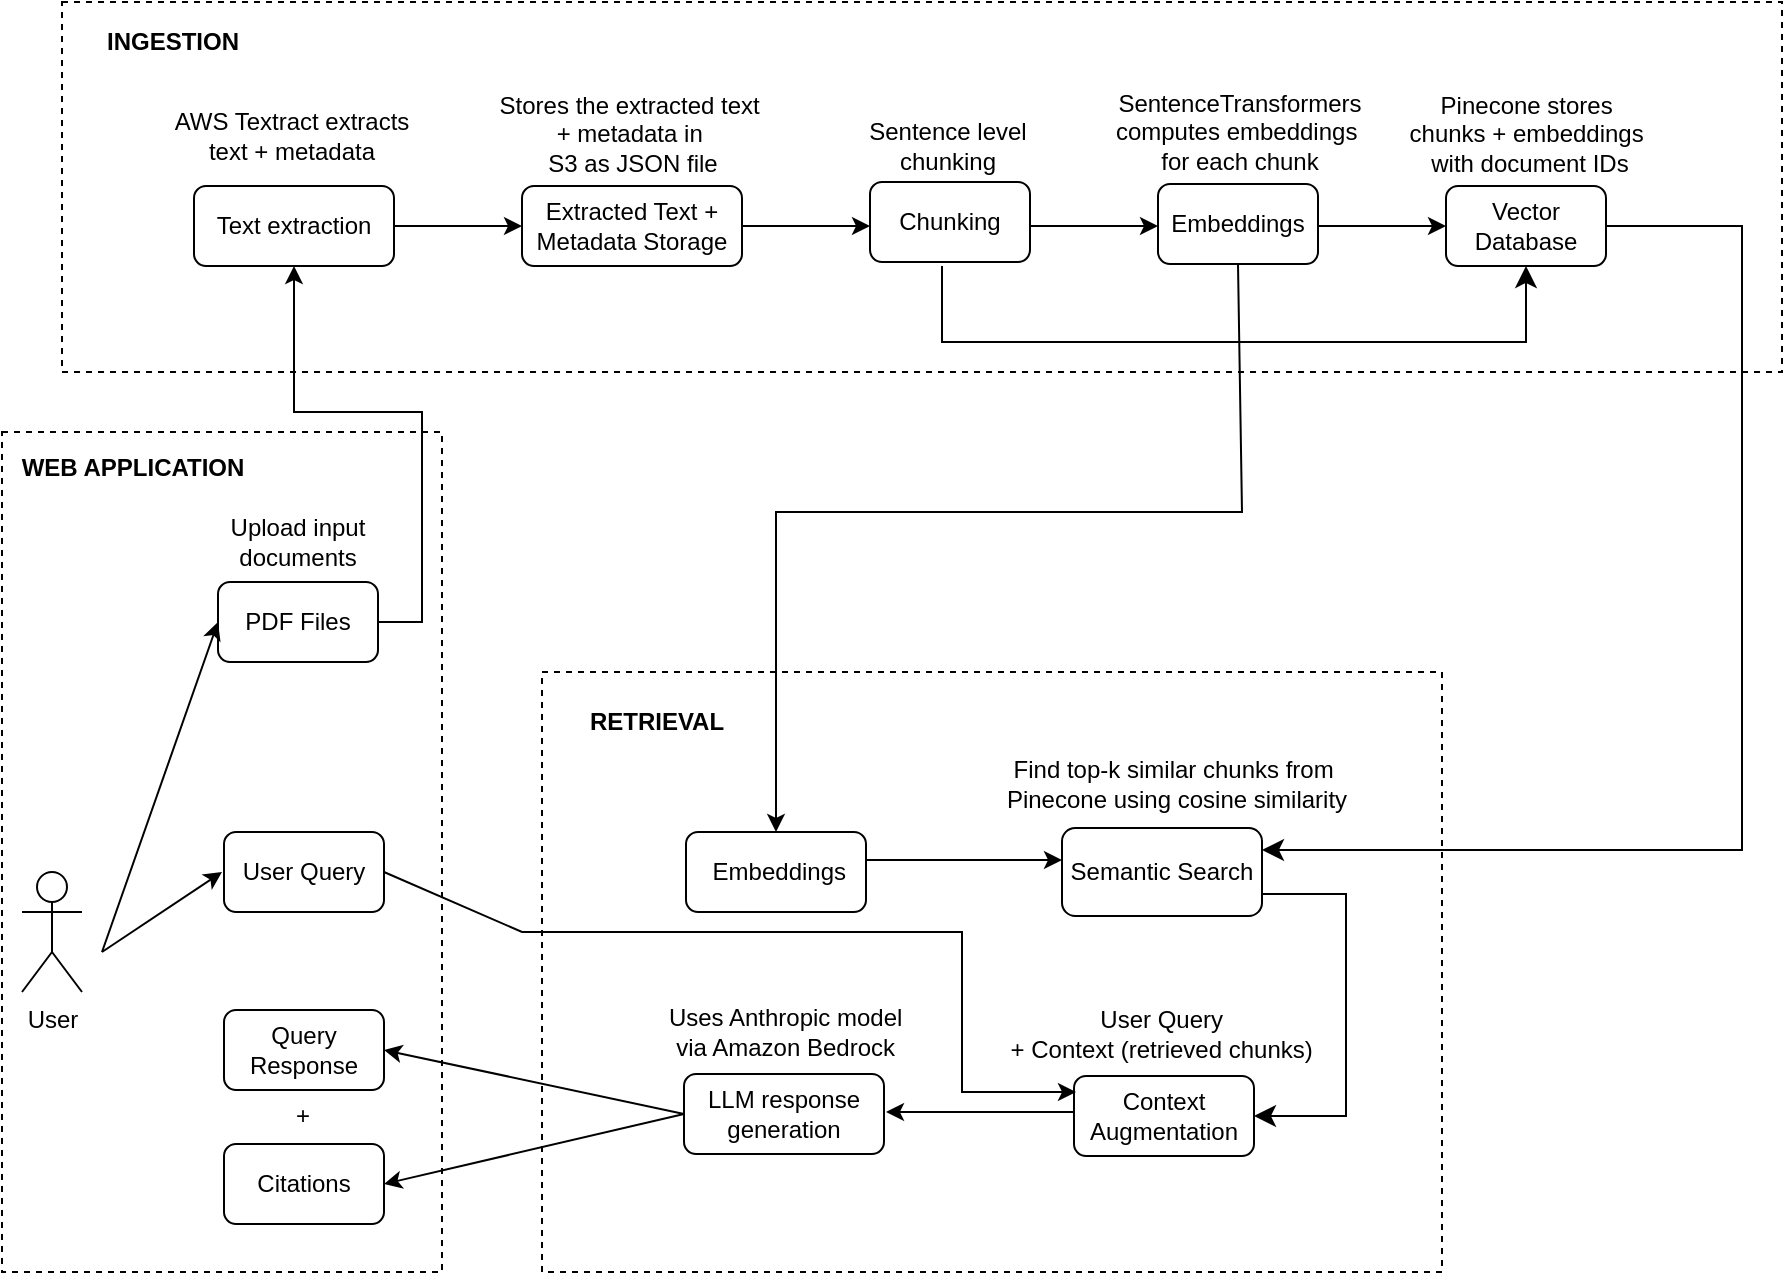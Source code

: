 <mxfile version="27.0.5">
  <diagram name="Page-1" id="Ay99n7SPMmP9bPRBl8rm">
    <mxGraphModel dx="801" dy="844" grid="1" gridSize="10" guides="0" tooltips="1" connect="1" arrows="1" fold="1" page="0" pageScale="1" pageWidth="827" pageHeight="1169" background="none" math="0" shadow="0">
      <root>
        <mxCell id="0" />
        <mxCell id="1" parent="0" />
        <mxCell id="gv8ZjK5tmR7pMZCCxNFa-6" value="User Query" style="rounded=1;whiteSpace=wrap;html=1;" parent="1" vertex="1">
          <mxGeometry x="251" y="360" width="80" height="40" as="geometry" />
        </mxCell>
        <mxCell id="gv8ZjK5tmR7pMZCCxNFa-7" value="Query Response" style="rounded=1;whiteSpace=wrap;html=1;" parent="1" vertex="1">
          <mxGeometry x="251" y="449" width="80" height="40" as="geometry" />
        </mxCell>
        <mxCell id="gv8ZjK5tmR7pMZCCxNFa-8" value="LLM response generation" style="rounded=1;whiteSpace=wrap;html=1;" parent="1" vertex="1">
          <mxGeometry x="481" y="481" width="100" height="40" as="geometry" />
        </mxCell>
        <mxCell id="gv8ZjK5tmR7pMZCCxNFa-9" value="Citations" style="rounded=1;whiteSpace=wrap;html=1;" parent="1" vertex="1">
          <mxGeometry x="251" y="516" width="80" height="40" as="geometry" />
        </mxCell>
        <mxCell id="gv8ZjK5tmR7pMZCCxNFa-10" value="PDF Files" style="rounded=1;whiteSpace=wrap;html=1;" parent="1" vertex="1">
          <mxGeometry x="248" y="235" width="80" height="40" as="geometry" />
        </mxCell>
        <mxCell id="gv8ZjK5tmR7pMZCCxNFa-11" value="Text extraction" style="rounded=1;whiteSpace=wrap;html=1;" parent="1" vertex="1">
          <mxGeometry x="236" y="37" width="100" height="40" as="geometry" />
        </mxCell>
        <mxCell id="gv8ZjK5tmR7pMZCCxNFa-13" value="AWS Textract&amp;nbsp;&lt;span style=&quot;background-color: transparent; color: light-dark(rgb(0, 0, 0), rgb(255, 255, 255));&quot;&gt;extracts text + metadata&lt;/span&gt;" style="text;html=1;align=center;verticalAlign=middle;whiteSpace=wrap;rounded=0;" parent="1" vertex="1">
          <mxGeometry x="225" y="-3" width="120" height="30" as="geometry" />
        </mxCell>
        <mxCell id="gv8ZjK5tmR7pMZCCxNFa-14" value="Upload input documents" style="text;html=1;align=center;verticalAlign=middle;whiteSpace=wrap;rounded=0;" parent="1" vertex="1">
          <mxGeometry x="228" y="200" width="120" height="30" as="geometry" />
        </mxCell>
        <mxCell id="gv8ZjK5tmR7pMZCCxNFa-15" value="Sentence level chunking" style="text;html=1;align=center;verticalAlign=middle;whiteSpace=wrap;rounded=0;" parent="1" vertex="1">
          <mxGeometry x="553" y="2" width="120" height="30" as="geometry" />
        </mxCell>
        <mxCell id="gv8ZjK5tmR7pMZCCxNFa-16" value="Chunking" style="rounded=1;whiteSpace=wrap;html=1;" parent="1" vertex="1">
          <mxGeometry x="574" y="35" width="80" height="40" as="geometry" />
        </mxCell>
        <mxCell id="gv8ZjK5tmR7pMZCCxNFa-17" value="Embeddings" style="rounded=1;whiteSpace=wrap;html=1;" parent="1" vertex="1">
          <mxGeometry x="718" y="36" width="80" height="40" as="geometry" />
        </mxCell>
        <mxCell id="gv8ZjK5tmR7pMZCCxNFa-18" value="SentenceTransformers computes embeddings&amp;nbsp;&lt;div&gt;for each chunk&lt;/div&gt;" style="text;html=1;align=center;verticalAlign=middle;whiteSpace=wrap;rounded=0;" parent="1" vertex="1">
          <mxGeometry x="678" y="-16" width="162" height="52" as="geometry" />
        </mxCell>
        <mxCell id="gv8ZjK5tmR7pMZCCxNFa-19" value="Vector Database" style="rounded=1;whiteSpace=wrap;html=1;" parent="1" vertex="1">
          <mxGeometry x="862" y="37" width="80" height="40" as="geometry" />
        </mxCell>
        <mxCell id="gv8ZjK5tmR7pMZCCxNFa-20" value="Pinecone stores&amp;nbsp;&lt;div&gt;chunks + embeddings&amp;nbsp;&lt;/div&gt;&lt;div&gt;with document IDs&lt;/div&gt;" style="text;html=1;align=center;verticalAlign=middle;whiteSpace=wrap;rounded=0;" parent="1" vertex="1">
          <mxGeometry x="828" y="-15" width="152" height="52" as="geometry" />
        </mxCell>
        <mxCell id="gv8ZjK5tmR7pMZCCxNFa-22" value="Uses Anthropic model&amp;nbsp;&lt;div&gt;via Amazon Bedrock&amp;nbsp;&lt;/div&gt;" style="text;html=1;align=center;verticalAlign=middle;resizable=0;points=[];autosize=1;strokeColor=none;fillColor=none;" parent="1" vertex="1">
          <mxGeometry x="463" y="440" width="140" height="40" as="geometry" />
        </mxCell>
        <mxCell id="gv8ZjK5tmR7pMZCCxNFa-23" value="&amp;nbsp;Embeddings" style="rounded=1;whiteSpace=wrap;html=1;" parent="1" vertex="1">
          <mxGeometry x="482" y="360" width="90" height="40" as="geometry" />
        </mxCell>
        <mxCell id="gv8ZjK5tmR7pMZCCxNFa-24" value="Semantic Search" style="rounded=1;whiteSpace=wrap;html=1;" parent="1" vertex="1">
          <mxGeometry x="670" y="358" width="100" height="44" as="geometry" />
        </mxCell>
        <mxCell id="gv8ZjK5tmR7pMZCCxNFa-26" value="Find top-k similar chunks from&amp;nbsp;&lt;div&gt;Pinecone&lt;span style=&quot;background-color: transparent; color: light-dark(rgb(0, 0, 0), rgb(255, 255, 255));&quot;&gt;&amp;nbsp;using cosine similarity&lt;/span&gt;&lt;/div&gt;" style="text;html=1;align=center;verticalAlign=middle;resizable=0;points=[];autosize=1;strokeColor=none;fillColor=none;" parent="1" vertex="1">
          <mxGeometry x="632" y="316" width="190" height="40" as="geometry" />
        </mxCell>
        <mxCell id="gv8ZjK5tmR7pMZCCxNFa-27" value="Context Augmentation" style="rounded=1;whiteSpace=wrap;html=1;" parent="1" vertex="1">
          <mxGeometry x="676" y="482" width="90" height="40" as="geometry" />
        </mxCell>
        <mxCell id="gv8ZjK5tmR7pMZCCxNFa-28" value="User Query&amp;nbsp;&lt;div&gt;+ Context (retrieved chunks)&amp;nbsp;&lt;/div&gt;" style="text;html=1;align=center;verticalAlign=middle;resizable=0;points=[];autosize=1;strokeColor=none;fillColor=none;" parent="1" vertex="1">
          <mxGeometry x="631" y="441" width="180" height="40" as="geometry" />
        </mxCell>
        <mxCell id="gv8ZjK5tmR7pMZCCxNFa-32" value="User" style="shape=umlActor;verticalLabelPosition=bottom;verticalAlign=top;html=1;outlineConnect=0;" parent="1" vertex="1">
          <mxGeometry x="150" y="380" width="30" height="60" as="geometry" />
        </mxCell>
        <mxCell id="gv8ZjK5tmR7pMZCCxNFa-35" value="Extracted Text + Metadata Storage" style="rounded=1;whiteSpace=wrap;html=1;" parent="1" vertex="1">
          <mxGeometry x="400" y="37" width="110" height="40" as="geometry" />
        </mxCell>
        <mxCell id="gv8ZjK5tmR7pMZCCxNFa-36" value="Stores the extracted&amp;nbsp;&lt;span style=&quot;background-color: transparent; color: light-dark(rgb(0, 0, 0), rgb(255, 255, 255));&quot;&gt;text&amp;nbsp;&lt;/span&gt;&lt;div&gt;&lt;span style=&quot;background-color: transparent; color: light-dark(rgb(0, 0, 0), rgb(255, 255, 255));&quot;&gt;+ metadata in&amp;nbsp;&lt;/span&gt;&lt;div&gt;&lt;div&gt;S3 as JSON file&lt;/div&gt;&lt;/div&gt;&lt;/div&gt;" style="text;html=1;align=center;verticalAlign=middle;resizable=0;points=[];autosize=1;strokeColor=none;fillColor=none;" parent="1" vertex="1">
          <mxGeometry x="375" y="-19" width="160" height="60" as="geometry" />
        </mxCell>
        <mxCell id="gv8ZjK5tmR7pMZCCxNFa-39" value="" style="rounded=0;whiteSpace=wrap;html=1;fillColor=none;dashed=1;" parent="1" vertex="1">
          <mxGeometry x="140" y="160" width="220" height="420" as="geometry" />
        </mxCell>
        <mxCell id="gv8ZjK5tmR7pMZCCxNFa-41" value="" style="endArrow=classic;html=1;rounded=0;entryX=0;entryY=0.5;entryDx=0;entryDy=0;" parent="1" edge="1">
          <mxGeometry width="50" height="50" relative="1" as="geometry">
            <mxPoint x="190" y="420" as="sourcePoint" />
            <mxPoint x="250" y="380" as="targetPoint" />
          </mxGeometry>
        </mxCell>
        <mxCell id="gv8ZjK5tmR7pMZCCxNFa-42" value="" style="endArrow=classic;html=1;rounded=0;entryX=0;entryY=0.5;entryDx=0;entryDy=0;" parent="1" target="gv8ZjK5tmR7pMZCCxNFa-10" edge="1">
          <mxGeometry width="50" height="50" relative="1" as="geometry">
            <mxPoint x="190" y="420" as="sourcePoint" />
            <mxPoint x="260" y="390" as="targetPoint" />
          </mxGeometry>
        </mxCell>
        <mxCell id="gv8ZjK5tmR7pMZCCxNFa-43" value="&lt;b&gt;WEB APPLICATION&lt;/b&gt;" style="text;html=1;align=center;verticalAlign=middle;resizable=0;points=[];autosize=1;strokeColor=none;fillColor=none;" parent="1" vertex="1">
          <mxGeometry x="140" y="163" width="130" height="30" as="geometry" />
        </mxCell>
        <mxCell id="gv8ZjK5tmR7pMZCCxNFa-47" value="" style="endArrow=classic;html=1;rounded=0;exitX=1;exitY=0.5;exitDx=0;exitDy=0;" parent="1" source="gv8ZjK5tmR7pMZCCxNFa-11" target="gv8ZjK5tmR7pMZCCxNFa-35" edge="1">
          <mxGeometry width="50" height="50" relative="1" as="geometry">
            <mxPoint x="440" y="175" as="sourcePoint" />
            <mxPoint x="490" y="125" as="targetPoint" />
          </mxGeometry>
        </mxCell>
        <mxCell id="gv8ZjK5tmR7pMZCCxNFa-51" value="" style="endArrow=classic;html=1;rounded=0;exitX=1;exitY=0.5;exitDx=0;exitDy=0;" parent="1" edge="1">
          <mxGeometry width="50" height="50" relative="1" as="geometry">
            <mxPoint x="510" y="57" as="sourcePoint" />
            <mxPoint x="574" y="57" as="targetPoint" />
          </mxGeometry>
        </mxCell>
        <mxCell id="gv8ZjK5tmR7pMZCCxNFa-52" value="" style="endArrow=classic;html=1;rounded=0;exitX=1;exitY=0.5;exitDx=0;exitDy=0;" parent="1" edge="1">
          <mxGeometry width="50" height="50" relative="1" as="geometry">
            <mxPoint x="654" y="57" as="sourcePoint" />
            <mxPoint x="718" y="57" as="targetPoint" />
          </mxGeometry>
        </mxCell>
        <mxCell id="gv8ZjK5tmR7pMZCCxNFa-53" value="" style="endArrow=classic;html=1;rounded=0;exitX=1;exitY=0.5;exitDx=0;exitDy=0;" parent="1" edge="1">
          <mxGeometry width="50" height="50" relative="1" as="geometry">
            <mxPoint x="798" y="57" as="sourcePoint" />
            <mxPoint x="862" y="57" as="targetPoint" />
          </mxGeometry>
        </mxCell>
        <mxCell id="gv8ZjK5tmR7pMZCCxNFa-54" value="" style="endArrow=classic;html=1;rounded=0;exitX=1;exitY=0.5;exitDx=0;exitDy=0;entryX=0.5;entryY=1;entryDx=0;entryDy=0;" parent="1" source="gv8ZjK5tmR7pMZCCxNFa-10" target="gv8ZjK5tmR7pMZCCxNFa-11" edge="1">
          <mxGeometry width="50" height="50" relative="1" as="geometry">
            <mxPoint x="320" y="250" as="sourcePoint" />
            <mxPoint x="400" y="200" as="targetPoint" />
            <Array as="points">
              <mxPoint x="350" y="255" />
              <mxPoint x="350" y="150" />
              <mxPoint x="286" y="150" />
            </Array>
          </mxGeometry>
        </mxCell>
        <mxCell id="gv8ZjK5tmR7pMZCCxNFa-56" value="" style="edgeStyle=elbowEdgeStyle;elbow=vertical;endArrow=classic;html=1;curved=0;rounded=0;endSize=8;startSize=8;entryX=0.5;entryY=1;entryDx=0;entryDy=0;" parent="1" target="gv8ZjK5tmR7pMZCCxNFa-19" edge="1">
          <mxGeometry width="50" height="50" relative="1" as="geometry">
            <mxPoint x="610" y="77" as="sourcePoint" />
            <mxPoint x="590" y="225" as="targetPoint" />
            <Array as="points">
              <mxPoint x="760" y="115" />
            </Array>
          </mxGeometry>
        </mxCell>
        <mxCell id="gv8ZjK5tmR7pMZCCxNFa-57" value="" style="edgeStyle=elbowEdgeStyle;elbow=vertical;endArrow=classic;html=1;curved=0;rounded=0;endSize=8;startSize=8;exitX=1;exitY=0.75;exitDx=0;exitDy=0;entryX=1;entryY=0.5;entryDx=0;entryDy=0;" parent="1" source="gv8ZjK5tmR7pMZCCxNFa-24" target="gv8ZjK5tmR7pMZCCxNFa-27" edge="1">
          <mxGeometry width="50" height="50" relative="1" as="geometry">
            <mxPoint x="782" y="390" as="sourcePoint" />
            <mxPoint x="822" y="460" as="targetPoint" />
            <Array as="points">
              <mxPoint x="812" y="460" />
            </Array>
          </mxGeometry>
        </mxCell>
        <mxCell id="gv8ZjK5tmR7pMZCCxNFa-58" value="" style="endArrow=classic;html=1;rounded=0;entryX=0;entryY=0.5;entryDx=0;entryDy=0;exitX=1;exitY=0.5;exitDx=0;exitDy=0;" parent="1" edge="1">
          <mxGeometry width="50" height="50" relative="1" as="geometry">
            <mxPoint x="572" y="374" as="sourcePoint" />
            <mxPoint x="670" y="374" as="targetPoint" />
            <Array as="points" />
          </mxGeometry>
        </mxCell>
        <mxCell id="gv8ZjK5tmR7pMZCCxNFa-59" value="" style="endArrow=classic;html=1;rounded=0;exitX=1;exitY=0.5;exitDx=0;exitDy=0;" parent="1" edge="1">
          <mxGeometry width="50" height="50" relative="1" as="geometry">
            <mxPoint x="331" y="380" as="sourcePoint" />
            <mxPoint x="677" y="490" as="targetPoint" />
            <Array as="points">
              <mxPoint x="400" y="410" />
              <mxPoint x="620" y="410" />
              <mxPoint x="620" y="490" />
            </Array>
          </mxGeometry>
        </mxCell>
        <mxCell id="gv8ZjK5tmR7pMZCCxNFa-61" value="" style="endArrow=classic;html=1;rounded=0;exitX=-0.002;exitY=0.449;exitDx=0;exitDy=0;exitPerimeter=0;" parent="1" source="gv8ZjK5tmR7pMZCCxNFa-27" edge="1">
          <mxGeometry width="50" height="50" relative="1" as="geometry">
            <mxPoint x="672" y="500" as="sourcePoint" />
            <mxPoint x="582" y="500" as="targetPoint" />
          </mxGeometry>
        </mxCell>
        <mxCell id="gv8ZjK5tmR7pMZCCxNFa-62" value="" style="endArrow=classic;html=1;rounded=0;entryX=1;entryY=0.5;entryDx=0;entryDy=0;exitX=0;exitY=0.5;exitDx=0;exitDy=0;" parent="1" source="gv8ZjK5tmR7pMZCCxNFa-8" target="gv8ZjK5tmR7pMZCCxNFa-7" edge="1">
          <mxGeometry width="50" height="50" relative="1" as="geometry">
            <mxPoint x="330" y="490" as="sourcePoint" />
            <mxPoint x="380" y="440" as="targetPoint" />
          </mxGeometry>
        </mxCell>
        <mxCell id="gv8ZjK5tmR7pMZCCxNFa-63" value="" style="endArrow=classic;html=1;rounded=0;exitX=0;exitY=0.5;exitDx=0;exitDy=0;entryX=1;entryY=0.5;entryDx=0;entryDy=0;" parent="1" source="gv8ZjK5tmR7pMZCCxNFa-8" target="gv8ZjK5tmR7pMZCCxNFa-9" edge="1">
          <mxGeometry width="50" height="50" relative="1" as="geometry">
            <mxPoint x="330" y="490" as="sourcePoint" />
            <mxPoint x="380" y="440" as="targetPoint" />
          </mxGeometry>
        </mxCell>
        <mxCell id="gv8ZjK5tmR7pMZCCxNFa-64" value="+" style="text;html=1;align=center;verticalAlign=middle;resizable=0;points=[];autosize=1;strokeColor=none;fillColor=none;" parent="1" vertex="1">
          <mxGeometry x="275" y="487" width="30" height="30" as="geometry" />
        </mxCell>
        <mxCell id="gv8ZjK5tmR7pMZCCxNFa-66" value="" style="edgeStyle=elbowEdgeStyle;elbow=horizontal;endArrow=classic;html=1;curved=0;rounded=0;endSize=8;startSize=8;exitX=1;exitY=0.5;exitDx=0;exitDy=0;entryX=1;entryY=0.25;entryDx=0;entryDy=0;" parent="1" target="gv8ZjK5tmR7pMZCCxNFa-24" edge="1" source="gv8ZjK5tmR7pMZCCxNFa-19">
          <mxGeometry width="50" height="50" relative="1" as="geometry">
            <mxPoint x="942" y="87" as="sourcePoint" />
            <mxPoint x="728" y="375" as="targetPoint" />
            <Array as="points">
              <mxPoint x="1010" y="245" />
            </Array>
          </mxGeometry>
        </mxCell>
        <mxCell id="gv8ZjK5tmR7pMZCCxNFa-67" value="" style="endArrow=classic;html=1;rounded=0;entryX=0.5;entryY=0;entryDx=0;entryDy=0;exitX=0.5;exitY=1;exitDx=0;exitDy=0;" parent="1" source="gv8ZjK5tmR7pMZCCxNFa-17" target="gv8ZjK5tmR7pMZCCxNFa-23" edge="1">
          <mxGeometry width="50" height="50" relative="1" as="geometry">
            <mxPoint x="580" y="310" as="sourcePoint" />
            <mxPoint x="630" y="260" as="targetPoint" />
            <Array as="points">
              <mxPoint x="760" y="200" />
              <mxPoint x="527" y="200" />
            </Array>
          </mxGeometry>
        </mxCell>
        <mxCell id="gv8ZjK5tmR7pMZCCxNFa-68" value="" style="rounded=0;whiteSpace=wrap;html=1;fillColor=none;dashed=1;" parent="1" vertex="1">
          <mxGeometry x="410" y="280" width="450" height="300" as="geometry" />
        </mxCell>
        <mxCell id="gv8ZjK5tmR7pMZCCxNFa-69" value="&lt;b&gt;RETRIEVAL&lt;/b&gt;" style="text;html=1;align=center;verticalAlign=middle;resizable=0;points=[];autosize=1;strokeColor=none;fillColor=none;" parent="1" vertex="1">
          <mxGeometry x="422" y="290" width="90" height="30" as="geometry" />
        </mxCell>
        <mxCell id="gv8ZjK5tmR7pMZCCxNFa-70" value="" style="rounded=0;whiteSpace=wrap;html=1;fillColor=none;dashed=1;" parent="1" vertex="1">
          <mxGeometry x="170" y="-55" width="860" height="185" as="geometry" />
        </mxCell>
        <mxCell id="gv8ZjK5tmR7pMZCCxNFa-71" value="&lt;b&gt;INGESTION&lt;/b&gt;" style="text;html=1;align=center;verticalAlign=middle;resizable=0;points=[];autosize=1;strokeColor=none;fillColor=none;" parent="1" vertex="1">
          <mxGeometry x="180" y="-50" width="90" height="30" as="geometry" />
        </mxCell>
      </root>
    </mxGraphModel>
  </diagram>
</mxfile>
